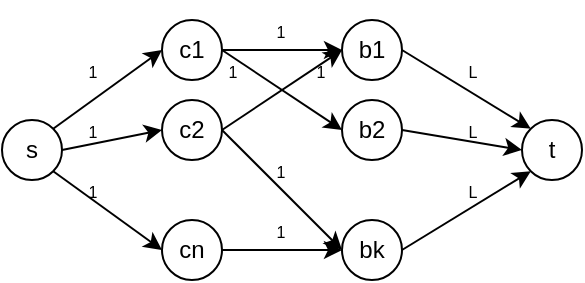<mxfile version="22.0.8" type="github">
  <diagram name="第 1 页" id="kpy2wHM0dTpBzFNz9VYz">
    <mxGraphModel dx="344" dy="190" grid="1" gridSize="10" guides="1" tooltips="1" connect="1" arrows="1" fold="1" page="1" pageScale="1" pageWidth="827" pageHeight="1169" math="0" shadow="0">
      <root>
        <mxCell id="0" />
        <mxCell id="1" parent="0" />
        <mxCell id="G9fulEIIqTmYyIQHRPcW-8" style="rounded=0;orthogonalLoop=1;jettySize=auto;html=1;exitX=1;exitY=0.5;exitDx=0;exitDy=0;entryX=0;entryY=0.5;entryDx=0;entryDy=0;" edge="1" parent="1" source="G9fulEIIqTmYyIQHRPcW-1" target="G9fulEIIqTmYyIQHRPcW-5">
          <mxGeometry relative="1" as="geometry" />
        </mxCell>
        <mxCell id="G9fulEIIqTmYyIQHRPcW-9" style="rounded=0;orthogonalLoop=1;jettySize=auto;html=1;exitX=1;exitY=0.5;exitDx=0;exitDy=0;entryX=0;entryY=0.5;entryDx=0;entryDy=0;" edge="1" parent="1" source="G9fulEIIqTmYyIQHRPcW-1" target="G9fulEIIqTmYyIQHRPcW-6">
          <mxGeometry relative="1" as="geometry" />
        </mxCell>
        <mxCell id="G9fulEIIqTmYyIQHRPcW-1" value="c1" style="ellipse;whiteSpace=wrap;html=1;aspect=fixed;" vertex="1" parent="1">
          <mxGeometry x="370" y="260" width="30" height="30" as="geometry" />
        </mxCell>
        <mxCell id="G9fulEIIqTmYyIQHRPcW-10" style="rounded=0;orthogonalLoop=1;jettySize=auto;html=1;exitX=1;exitY=0.5;exitDx=0;exitDy=0;entryX=0;entryY=0.5;entryDx=0;entryDy=0;" edge="1" parent="1" source="G9fulEIIqTmYyIQHRPcW-3" target="G9fulEIIqTmYyIQHRPcW-7">
          <mxGeometry relative="1" as="geometry" />
        </mxCell>
        <mxCell id="G9fulEIIqTmYyIQHRPcW-13" style="rounded=0;orthogonalLoop=1;jettySize=auto;html=1;exitX=1;exitY=0.5;exitDx=0;exitDy=0;entryX=0;entryY=0.5;entryDx=0;entryDy=0;" edge="1" parent="1" source="G9fulEIIqTmYyIQHRPcW-3" target="G9fulEIIqTmYyIQHRPcW-5">
          <mxGeometry relative="1" as="geometry" />
        </mxCell>
        <mxCell id="G9fulEIIqTmYyIQHRPcW-3" value="c2" style="ellipse;whiteSpace=wrap;html=1;aspect=fixed;" vertex="1" parent="1">
          <mxGeometry x="370" y="300" width="30" height="30" as="geometry" />
        </mxCell>
        <mxCell id="G9fulEIIqTmYyIQHRPcW-12" style="rounded=0;orthogonalLoop=1;jettySize=auto;html=1;exitX=1;exitY=0.5;exitDx=0;exitDy=0;entryX=0;entryY=0.5;entryDx=0;entryDy=0;" edge="1" parent="1" source="G9fulEIIqTmYyIQHRPcW-4" target="G9fulEIIqTmYyIQHRPcW-7">
          <mxGeometry relative="1" as="geometry" />
        </mxCell>
        <mxCell id="G9fulEIIqTmYyIQHRPcW-4" value="cn" style="ellipse;whiteSpace=wrap;html=1;aspect=fixed;" vertex="1" parent="1">
          <mxGeometry x="370" y="360" width="30" height="30" as="geometry" />
        </mxCell>
        <mxCell id="G9fulEIIqTmYyIQHRPcW-23" style="rounded=0;orthogonalLoop=1;jettySize=auto;html=1;exitX=1;exitY=0.5;exitDx=0;exitDy=0;entryX=0;entryY=0;entryDx=0;entryDy=0;" edge="1" parent="1" source="G9fulEIIqTmYyIQHRPcW-5" target="G9fulEIIqTmYyIQHRPcW-22">
          <mxGeometry relative="1" as="geometry" />
        </mxCell>
        <mxCell id="G9fulEIIqTmYyIQHRPcW-5" value="b1" style="ellipse;whiteSpace=wrap;html=1;aspect=fixed;" vertex="1" parent="1">
          <mxGeometry x="460" y="260" width="30" height="30" as="geometry" />
        </mxCell>
        <mxCell id="G9fulEIIqTmYyIQHRPcW-24" style="rounded=0;orthogonalLoop=1;jettySize=auto;html=1;exitX=1;exitY=0.5;exitDx=0;exitDy=0;entryX=0;entryY=0.5;entryDx=0;entryDy=0;" edge="1" parent="1" source="G9fulEIIqTmYyIQHRPcW-6" target="G9fulEIIqTmYyIQHRPcW-22">
          <mxGeometry relative="1" as="geometry" />
        </mxCell>
        <mxCell id="G9fulEIIqTmYyIQHRPcW-6" value="b2" style="ellipse;whiteSpace=wrap;html=1;aspect=fixed;" vertex="1" parent="1">
          <mxGeometry x="460" y="300" width="30" height="30" as="geometry" />
        </mxCell>
        <mxCell id="G9fulEIIqTmYyIQHRPcW-25" style="rounded=0;orthogonalLoop=1;jettySize=auto;html=1;exitX=1;exitY=0.5;exitDx=0;exitDy=0;entryX=0;entryY=1;entryDx=0;entryDy=0;" edge="1" parent="1" source="G9fulEIIqTmYyIQHRPcW-7" target="G9fulEIIqTmYyIQHRPcW-22">
          <mxGeometry relative="1" as="geometry" />
        </mxCell>
        <mxCell id="G9fulEIIqTmYyIQHRPcW-7" value="bk" style="ellipse;whiteSpace=wrap;html=1;aspect=fixed;" vertex="1" parent="1">
          <mxGeometry x="460" y="360" width="30" height="30" as="geometry" />
        </mxCell>
        <mxCell id="G9fulEIIqTmYyIQHRPcW-14" value="&lt;font style=&quot;font-size: 8px;&quot;&gt;1&lt;/font&gt;" style="text;html=1;align=center;verticalAlign=middle;resizable=0;points=[];autosize=1;strokeColor=none;fillColor=none;" vertex="1" parent="1">
          <mxGeometry x="413.5" y="250" width="30" height="30" as="geometry" />
        </mxCell>
        <mxCell id="G9fulEIIqTmYyIQHRPcW-15" value="&lt;font style=&quot;font-size: 8px;&quot;&gt;1&lt;/font&gt;" style="text;html=1;align=center;verticalAlign=middle;resizable=0;points=[];autosize=1;strokeColor=none;fillColor=none;" vertex="1" parent="1">
          <mxGeometry x="390" y="270" width="30" height="30" as="geometry" />
        </mxCell>
        <mxCell id="G9fulEIIqTmYyIQHRPcW-17" value="&lt;font style=&quot;font-size: 8px;&quot;&gt;1&lt;/font&gt;" style="text;html=1;align=center;verticalAlign=middle;resizable=0;points=[];autosize=1;strokeColor=none;fillColor=none;" vertex="1" parent="1">
          <mxGeometry x="433.5" y="270" width="30" height="30" as="geometry" />
        </mxCell>
        <mxCell id="G9fulEIIqTmYyIQHRPcW-19" value="&lt;font style=&quot;font-size: 8px;&quot;&gt;1&lt;/font&gt;" style="text;html=1;align=center;verticalAlign=middle;resizable=0;points=[];autosize=1;strokeColor=none;fillColor=none;" vertex="1" parent="1">
          <mxGeometry x="413.5" y="320" width="30" height="30" as="geometry" />
        </mxCell>
        <mxCell id="G9fulEIIqTmYyIQHRPcW-20" value="&lt;font style=&quot;font-size: 8px;&quot;&gt;1&lt;/font&gt;" style="text;html=1;align=center;verticalAlign=middle;resizable=0;points=[];autosize=1;strokeColor=none;fillColor=none;" vertex="1" parent="1">
          <mxGeometry x="414" y="350" width="30" height="30" as="geometry" />
        </mxCell>
        <mxCell id="G9fulEIIqTmYyIQHRPcW-26" style="rounded=0;orthogonalLoop=1;jettySize=auto;html=1;exitX=1;exitY=0;exitDx=0;exitDy=0;entryX=0;entryY=0.5;entryDx=0;entryDy=0;" edge="1" parent="1" source="G9fulEIIqTmYyIQHRPcW-21" target="G9fulEIIqTmYyIQHRPcW-1">
          <mxGeometry relative="1" as="geometry" />
        </mxCell>
        <mxCell id="G9fulEIIqTmYyIQHRPcW-27" style="rounded=0;orthogonalLoop=1;jettySize=auto;html=1;exitX=1;exitY=0.5;exitDx=0;exitDy=0;entryX=0;entryY=0.5;entryDx=0;entryDy=0;" edge="1" parent="1" source="G9fulEIIqTmYyIQHRPcW-21" target="G9fulEIIqTmYyIQHRPcW-3">
          <mxGeometry relative="1" as="geometry" />
        </mxCell>
        <mxCell id="G9fulEIIqTmYyIQHRPcW-28" style="rounded=0;orthogonalLoop=1;jettySize=auto;html=1;exitX=1;exitY=1;exitDx=0;exitDy=0;entryX=0;entryY=0.5;entryDx=0;entryDy=0;" edge="1" parent="1" source="G9fulEIIqTmYyIQHRPcW-21" target="G9fulEIIqTmYyIQHRPcW-4">
          <mxGeometry relative="1" as="geometry" />
        </mxCell>
        <mxCell id="G9fulEIIqTmYyIQHRPcW-21" value="s" style="ellipse;whiteSpace=wrap;html=1;aspect=fixed;" vertex="1" parent="1">
          <mxGeometry x="290" y="310" width="30" height="30" as="geometry" />
        </mxCell>
        <mxCell id="G9fulEIIqTmYyIQHRPcW-22" value="t" style="ellipse;whiteSpace=wrap;html=1;aspect=fixed;" vertex="1" parent="1">
          <mxGeometry x="550" y="310" width="30" height="30" as="geometry" />
        </mxCell>
        <mxCell id="G9fulEIIqTmYyIQHRPcW-29" value="&lt;font style=&quot;font-size: 8px;&quot;&gt;L&lt;/font&gt;" style="text;html=1;align=center;verticalAlign=middle;resizable=0;points=[];autosize=1;strokeColor=none;fillColor=none;" vertex="1" parent="1">
          <mxGeometry x="510" y="270" width="30" height="30" as="geometry" />
        </mxCell>
        <mxCell id="G9fulEIIqTmYyIQHRPcW-30" value="&lt;font style=&quot;font-size: 8px;&quot;&gt;L&lt;/font&gt;" style="text;html=1;align=center;verticalAlign=middle;resizable=0;points=[];autosize=1;strokeColor=none;fillColor=none;" vertex="1" parent="1">
          <mxGeometry x="510" y="300" width="30" height="30" as="geometry" />
        </mxCell>
        <mxCell id="G9fulEIIqTmYyIQHRPcW-31" value="&lt;font style=&quot;font-size: 8px;&quot;&gt;L&lt;/font&gt;" style="text;html=1;align=center;verticalAlign=middle;resizable=0;points=[];autosize=1;strokeColor=none;fillColor=none;" vertex="1" parent="1">
          <mxGeometry x="510" y="330" width="30" height="30" as="geometry" />
        </mxCell>
        <mxCell id="G9fulEIIqTmYyIQHRPcW-32" value="&lt;font style=&quot;font-size: 8px;&quot;&gt;1&lt;/font&gt;" style="text;html=1;align=center;verticalAlign=middle;resizable=0;points=[];autosize=1;strokeColor=none;fillColor=none;" vertex="1" parent="1">
          <mxGeometry x="320" y="270" width="30" height="30" as="geometry" />
        </mxCell>
        <mxCell id="G9fulEIIqTmYyIQHRPcW-33" value="&lt;font style=&quot;font-size: 8px;&quot;&gt;1&lt;/font&gt;" style="text;html=1;align=center;verticalAlign=middle;resizable=0;points=[];autosize=1;strokeColor=none;fillColor=none;" vertex="1" parent="1">
          <mxGeometry x="320" y="300" width="30" height="30" as="geometry" />
        </mxCell>
        <mxCell id="G9fulEIIqTmYyIQHRPcW-34" value="&lt;font style=&quot;font-size: 8px;&quot;&gt;1&lt;/font&gt;" style="text;html=1;align=center;verticalAlign=middle;resizable=0;points=[];autosize=1;strokeColor=none;fillColor=none;" vertex="1" parent="1">
          <mxGeometry x="320" y="330" width="30" height="30" as="geometry" />
        </mxCell>
      </root>
    </mxGraphModel>
  </diagram>
</mxfile>
